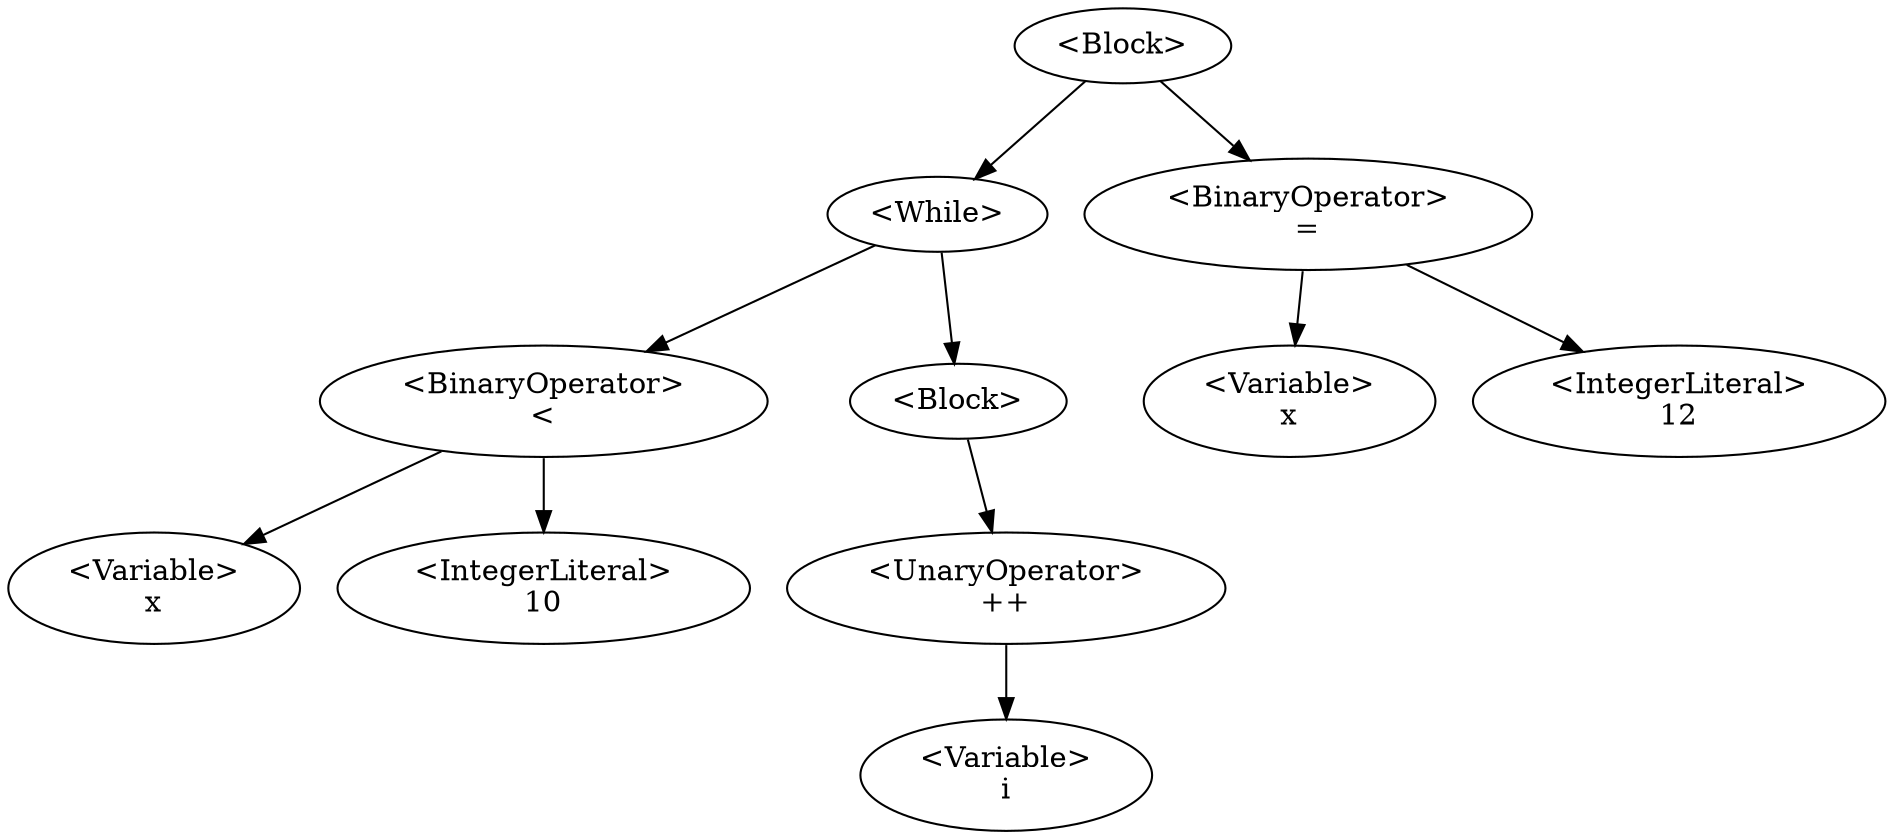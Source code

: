 digraph G {
0 [label="<Block>"];0->1;0->9;
1 [label="<While>"];1->3;1->5;
3 [label="<BinaryOperator>\n<"];3->2;3->4;
2 [label="<Variable>\nx"];
4 [label="<IntegerLiteral>\n10"];
5 [label="<Block>"];5->6;
6 [label="<UnaryOperator>\n++"];6->7;
7 [label="<Variable>\ni"];
9 [label="<BinaryOperator>\n="];9->8;9->10;
8 [label="<Variable>\nx"];
10 [label="<IntegerLiteral>\n12"];
}
